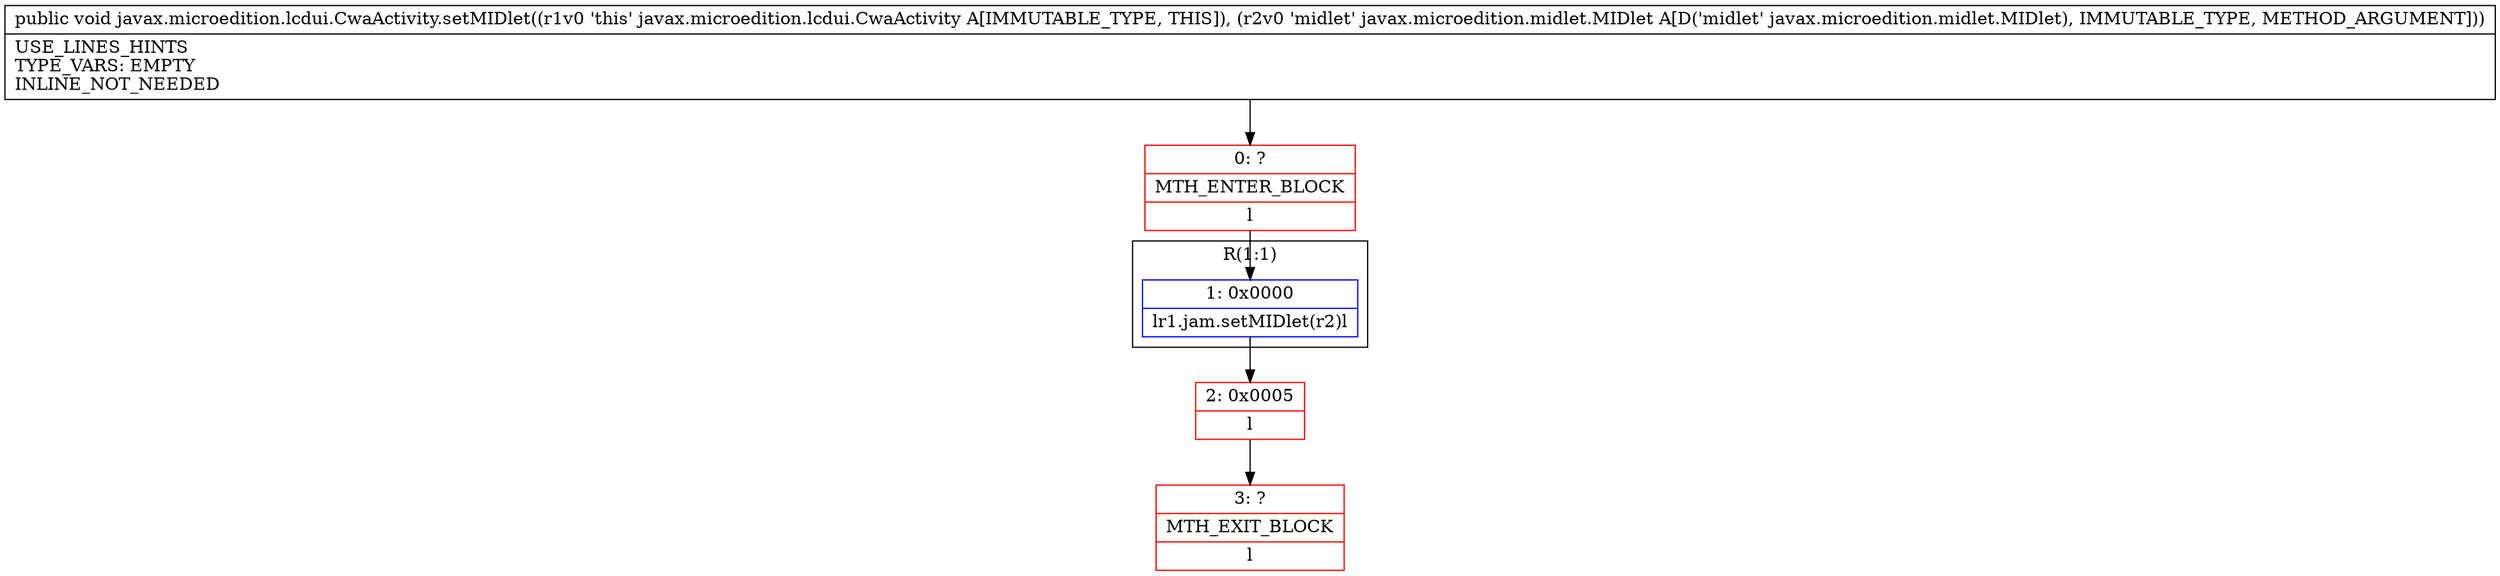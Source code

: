 digraph "CFG forjavax.microedition.lcdui.CwaActivity.setMIDlet(Ljavax\/microedition\/midlet\/MIDlet;)V" {
subgraph cluster_Region_2082990587 {
label = "R(1:1)";
node [shape=record,color=blue];
Node_1 [shape=record,label="{1\:\ 0x0000|lr1.jam.setMIDlet(r2)l}"];
}
Node_0 [shape=record,color=red,label="{0\:\ ?|MTH_ENTER_BLOCK\l|l}"];
Node_2 [shape=record,color=red,label="{2\:\ 0x0005|l}"];
Node_3 [shape=record,color=red,label="{3\:\ ?|MTH_EXIT_BLOCK\l|l}"];
MethodNode[shape=record,label="{public void javax.microedition.lcdui.CwaActivity.setMIDlet((r1v0 'this' javax.microedition.lcdui.CwaActivity A[IMMUTABLE_TYPE, THIS]), (r2v0 'midlet' javax.microedition.midlet.MIDlet A[D('midlet' javax.microedition.midlet.MIDlet), IMMUTABLE_TYPE, METHOD_ARGUMENT]))  | USE_LINES_HINTS\lTYPE_VARS: EMPTY\lINLINE_NOT_NEEDED\l}"];
MethodNode -> Node_0;
Node_1 -> Node_2;
Node_0 -> Node_1;
Node_2 -> Node_3;
}

